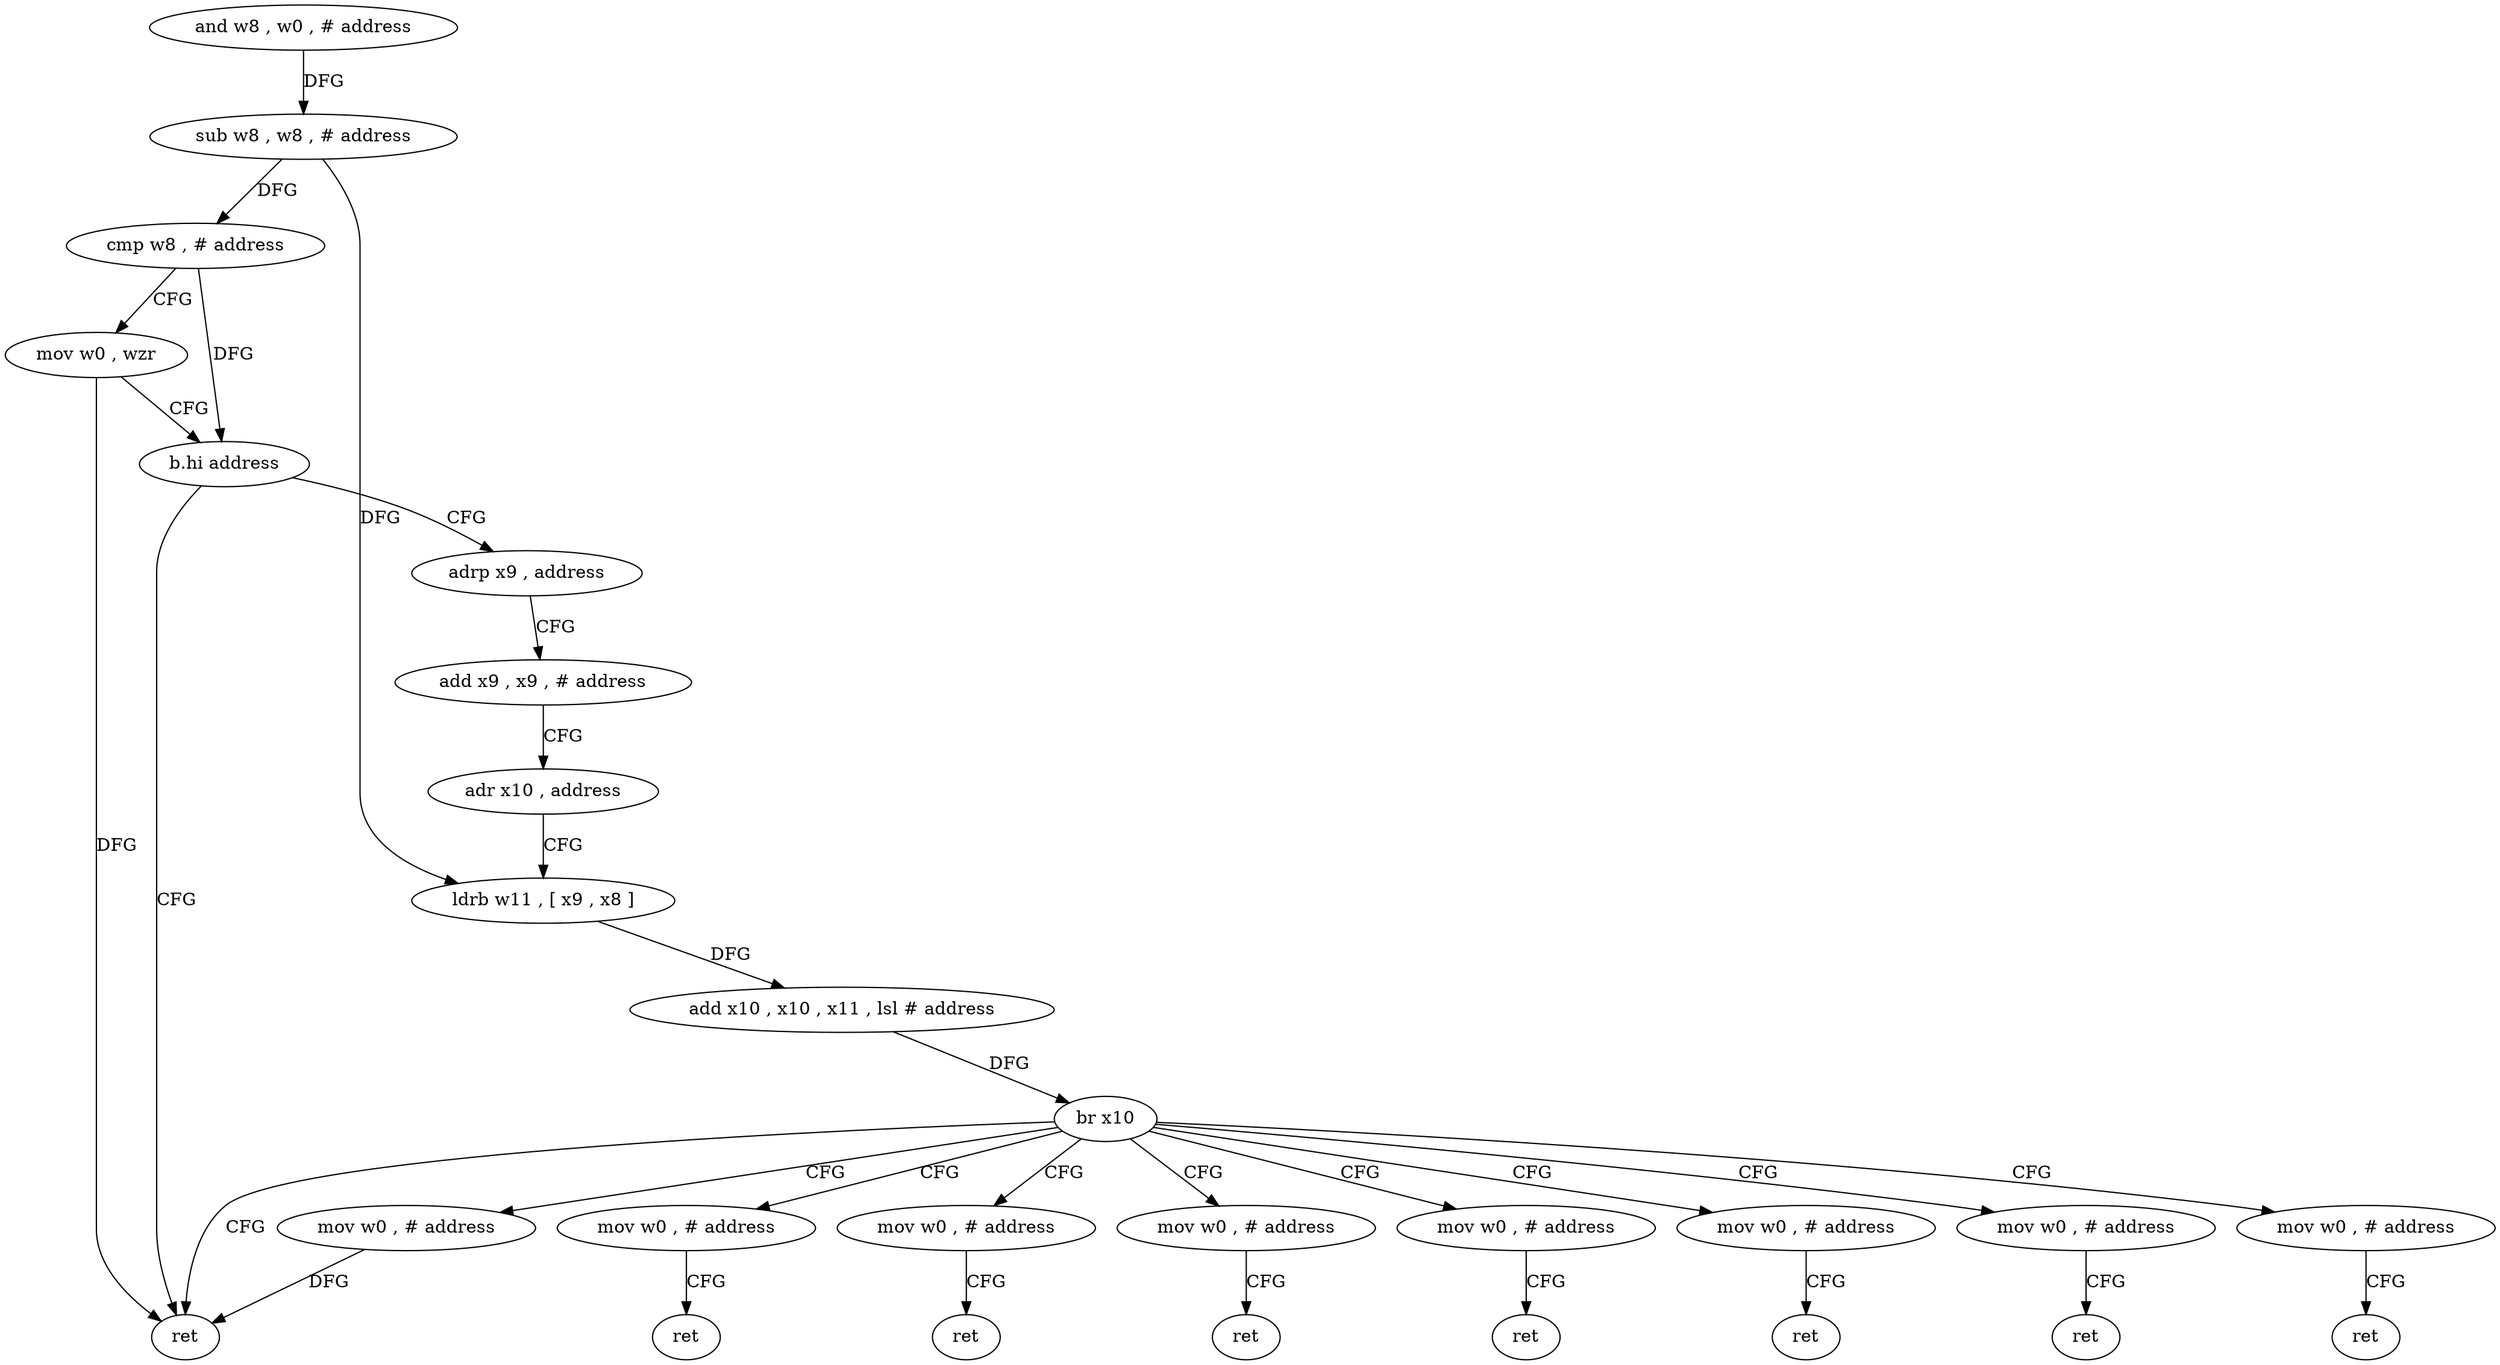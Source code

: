 digraph "func" {
"4236396" [label = "and w8 , w0 , # address" ]
"4236400" [label = "sub w8 , w8 , # address" ]
"4236404" [label = "cmp w8 , # address" ]
"4236408" [label = "mov w0 , wzr" ]
"4236412" [label = "b.hi address" ]
"4236444" [label = "ret" ]
"4236416" [label = "adrp x9 , address" ]
"4236420" [label = "add x9 , x9 , # address" ]
"4236424" [label = "adr x10 , address" ]
"4236428" [label = "ldrb w11 , [ x9 , x8 ]" ]
"4236432" [label = "add x10 , x10 , x11 , lsl # address" ]
"4236436" [label = "br x10" ]
"4236440" [label = "mov w0 , # address" ]
"4236448" [label = "mov w0 , # address" ]
"4236456" [label = "mov w0 , # address" ]
"4236464" [label = "mov w0 , # address" ]
"4236472" [label = "mov w0 , # address" ]
"4236480" [label = "mov w0 , # address" ]
"4236488" [label = "mov w0 , # address" ]
"4236496" [label = "mov w0 , # address" ]
"4236452" [label = "ret" ]
"4236460" [label = "ret" ]
"4236468" [label = "ret" ]
"4236476" [label = "ret" ]
"4236484" [label = "ret" ]
"4236492" [label = "ret" ]
"4236500" [label = "ret" ]
"4236396" -> "4236400" [ label = "DFG" ]
"4236400" -> "4236404" [ label = "DFG" ]
"4236400" -> "4236428" [ label = "DFG" ]
"4236404" -> "4236408" [ label = "CFG" ]
"4236404" -> "4236412" [ label = "DFG" ]
"4236408" -> "4236412" [ label = "CFG" ]
"4236408" -> "4236444" [ label = "DFG" ]
"4236412" -> "4236444" [ label = "CFG" ]
"4236412" -> "4236416" [ label = "CFG" ]
"4236416" -> "4236420" [ label = "CFG" ]
"4236420" -> "4236424" [ label = "CFG" ]
"4236424" -> "4236428" [ label = "CFG" ]
"4236428" -> "4236432" [ label = "DFG" ]
"4236432" -> "4236436" [ label = "DFG" ]
"4236436" -> "4236440" [ label = "CFG" ]
"4236436" -> "4236444" [ label = "CFG" ]
"4236436" -> "4236448" [ label = "CFG" ]
"4236436" -> "4236456" [ label = "CFG" ]
"4236436" -> "4236464" [ label = "CFG" ]
"4236436" -> "4236472" [ label = "CFG" ]
"4236436" -> "4236480" [ label = "CFG" ]
"4236436" -> "4236488" [ label = "CFG" ]
"4236436" -> "4236496" [ label = "CFG" ]
"4236440" -> "4236444" [ label = "DFG" ]
"4236448" -> "4236452" [ label = "CFG" ]
"4236456" -> "4236460" [ label = "CFG" ]
"4236464" -> "4236468" [ label = "CFG" ]
"4236472" -> "4236476" [ label = "CFG" ]
"4236480" -> "4236484" [ label = "CFG" ]
"4236488" -> "4236492" [ label = "CFG" ]
"4236496" -> "4236500" [ label = "CFG" ]
}
